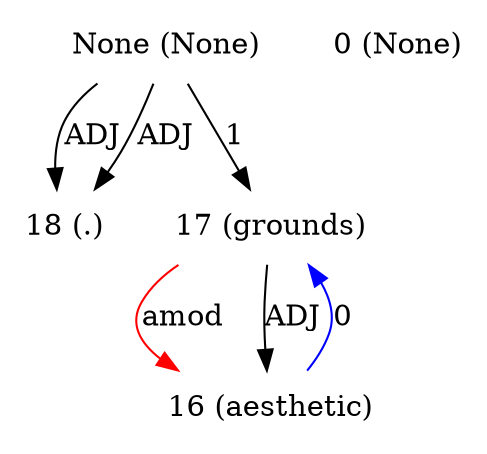 digraph G{
edge [dir=forward]
node [shape=plaintext]

None [label="None (None)"]
None -> 18 [label="ADJ"]
None [label="None (None)"]
None -> 18 [label="ADJ"]
None [label="None (None)"]
None -> 17 [label="1"]
0 [label="0 (None)"]
16 [label="16 (aesthetic)"]
16 -> 17 [label="0", color="blue"]
17 -> 16 [label="amod", color="red"]
17 [label="17 (grounds)"]
17 -> 16 [label="ADJ"]
18 [label="18 (.)"]
}
